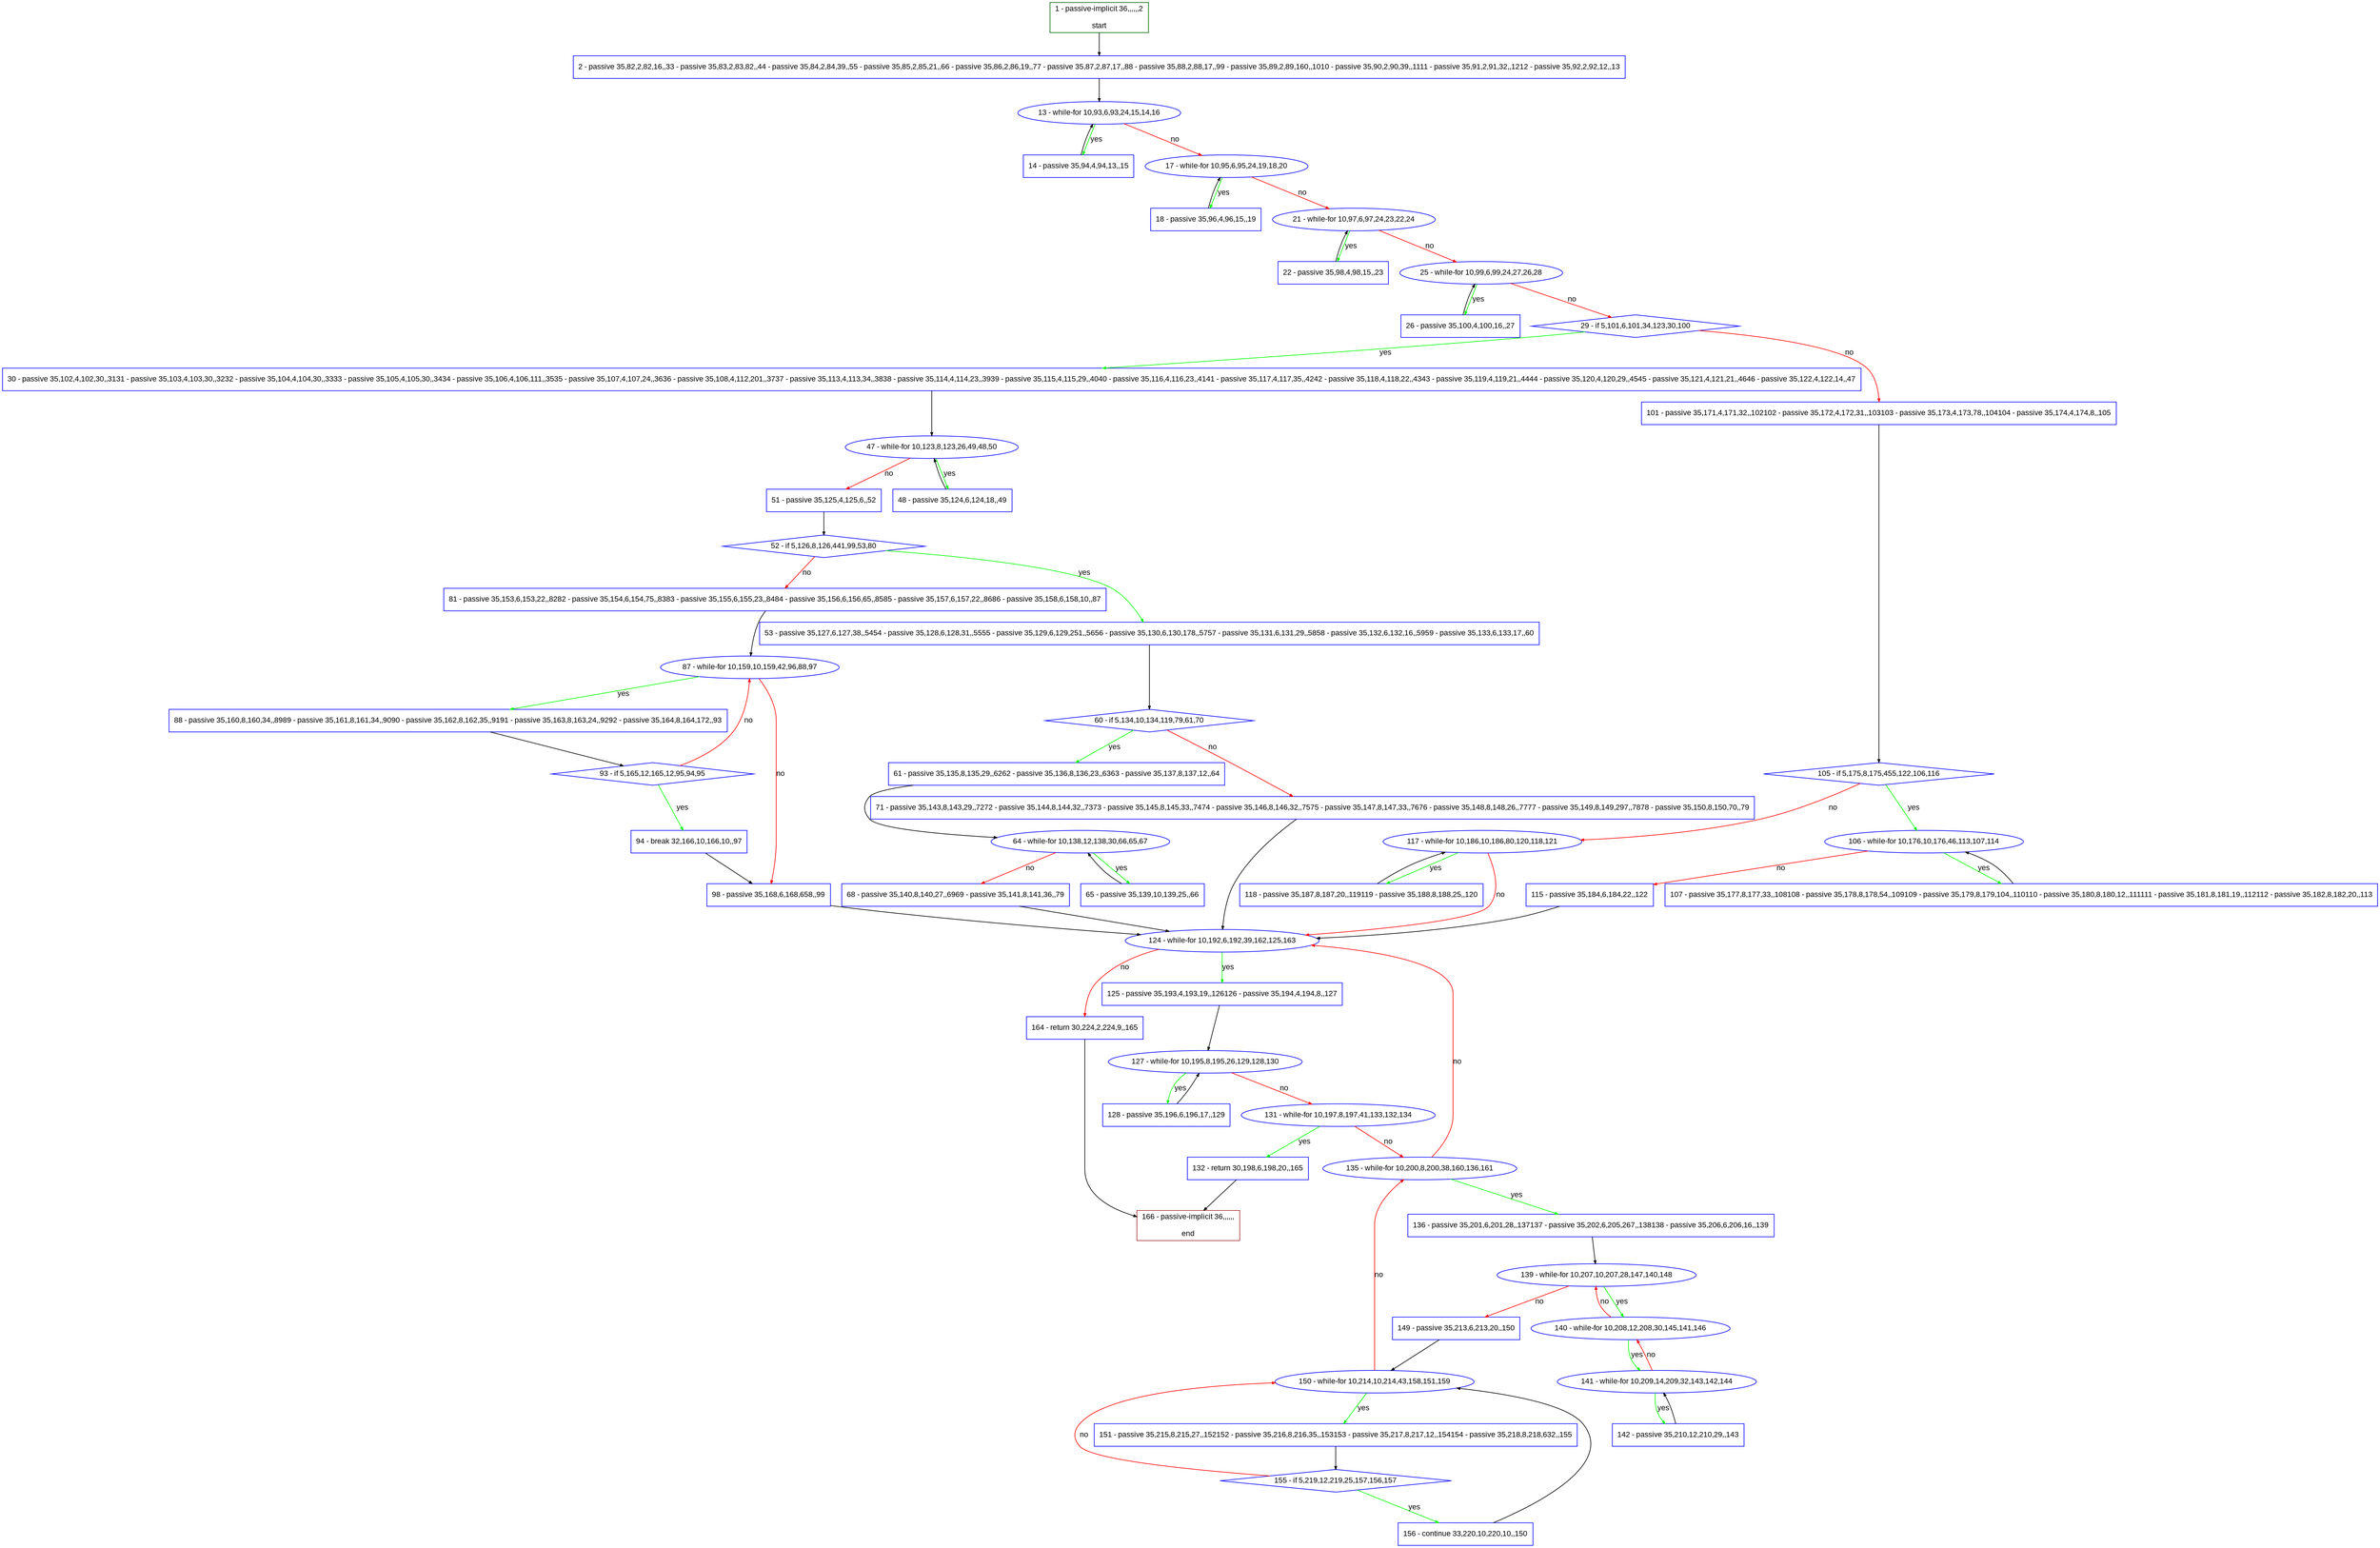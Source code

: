 digraph "" {
  graph [pack="true", label="", fontsize="12", packmode="clust", fontname="Arial", fillcolor="#FFFFCC", bgcolor="white", style="rounded,filled", compound="true"];
  node [node_initialized="no", label="", color="grey", fontsize="12", fillcolor="white", fontname="Arial", style="filled", shape="rectangle", compound="true", fixedsize="false"];
  edge [fontcolor="black", arrowhead="normal", arrowtail="none", arrowsize="0.5", ltail="", label="", color="black", fontsize="12", lhead="", fontname="Arial", dir="forward", compound="true"];
  __N1 [label="2 - passive 35,82,2,82,16,,33 - passive 35,83,2,83,82,,44 - passive 35,84,2,84,39,,55 - passive 35,85,2,85,21,,66 - passive 35,86,2,86,19,,77 - passive 35,87,2,87,17,,88 - passive 35,88,2,88,17,,99 - passive 35,89,2,89,160,,1010 - passive 35,90,2,90,39,,1111 - passive 35,91,2,91,32,,1212 - passive 35,92,2,92,12,,13", color="#0000ff", fillcolor="#ffffff", style="filled", shape="box"];
  __N2 [label="1 - passive-implicit 36,,,,,,2\n\nstart", color="#006400", fillcolor="#ffffff", style="filled", shape="box"];
  __N3 [label="13 - while-for 10,93,6,93,24,15,14,16", color="#0000ff", fillcolor="#ffffff", style="filled", shape="oval"];
  __N4 [label="14 - passive 35,94,4,94,13,,15", color="#0000ff", fillcolor="#ffffff", style="filled", shape="box"];
  __N5 [label="17 - while-for 10,95,6,95,24,19,18,20", color="#0000ff", fillcolor="#ffffff", style="filled", shape="oval"];
  __N6 [label="18 - passive 35,96,4,96,15,,19", color="#0000ff", fillcolor="#ffffff", style="filled", shape="box"];
  __N7 [label="21 - while-for 10,97,6,97,24,23,22,24", color="#0000ff", fillcolor="#ffffff", style="filled", shape="oval"];
  __N8 [label="22 - passive 35,98,4,98,15,,23", color="#0000ff", fillcolor="#ffffff", style="filled", shape="box"];
  __N9 [label="25 - while-for 10,99,6,99,24,27,26,28", color="#0000ff", fillcolor="#ffffff", style="filled", shape="oval"];
  __N10 [label="26 - passive 35,100,4,100,16,,27", color="#0000ff", fillcolor="#ffffff", style="filled", shape="box"];
  __N11 [label="29 - if 5,101,6,101,34,123,30,100", color="#0000ff", fillcolor="#ffffff", style="filled", shape="diamond"];
  __N12 [label="30 - passive 35,102,4,102,30,,3131 - passive 35,103,4,103,30,,3232 - passive 35,104,4,104,30,,3333 - passive 35,105,4,105,30,,3434 - passive 35,106,4,106,111,,3535 - passive 35,107,4,107,24,,3636 - passive 35,108,4,112,201,,3737 - passive 35,113,4,113,34,,3838 - passive 35,114,4,114,23,,3939 - passive 35,115,4,115,29,,4040 - passive 35,116,4,116,23,,4141 - passive 35,117,4,117,35,,4242 - passive 35,118,4,118,22,,4343 - passive 35,119,4,119,21,,4444 - passive 35,120,4,120,29,,4545 - passive 35,121,4,121,21,,4646 - passive 35,122,4,122,14,,47", color="#0000ff", fillcolor="#ffffff", style="filled", shape="box"];
  __N13 [label="101 - passive 35,171,4,171,32,,102102 - passive 35,172,4,172,31,,103103 - passive 35,173,4,173,78,,104104 - passive 35,174,4,174,8,,105", color="#0000ff", fillcolor="#ffffff", style="filled", shape="box"];
  __N14 [label="47 - while-for 10,123,8,123,26,49,48,50", color="#0000ff", fillcolor="#ffffff", style="filled", shape="oval"];
  __N15 [label="48 - passive 35,124,6,124,18,,49", color="#0000ff", fillcolor="#ffffff", style="filled", shape="box"];
  __N16 [label="51 - passive 35,125,4,125,6,,52", color="#0000ff", fillcolor="#ffffff", style="filled", shape="box"];
  __N17 [label="52 - if 5,126,8,126,441,99,53,80", color="#0000ff", fillcolor="#ffffff", style="filled", shape="diamond"];
  __N18 [label="53 - passive 35,127,6,127,38,,5454 - passive 35,128,6,128,31,,5555 - passive 35,129,6,129,251,,5656 - passive 35,130,6,130,178,,5757 - passive 35,131,6,131,29,,5858 - passive 35,132,6,132,16,,5959 - passive 35,133,6,133,17,,60", color="#0000ff", fillcolor="#ffffff", style="filled", shape="box"];
  __N19 [label="81 - passive 35,153,6,153,22,,8282 - passive 35,154,6,154,75,,8383 - passive 35,155,6,155,23,,8484 - passive 35,156,6,156,65,,8585 - passive 35,157,6,157,22,,8686 - passive 35,158,6,158,10,,87", color="#0000ff", fillcolor="#ffffff", style="filled", shape="box"];
  __N20 [label="60 - if 5,134,10,134,119,79,61,70", color="#0000ff", fillcolor="#ffffff", style="filled", shape="diamond"];
  __N21 [label="61 - passive 35,135,8,135,29,,6262 - passive 35,136,8,136,23,,6363 - passive 35,137,8,137,12,,64", color="#0000ff", fillcolor="#ffffff", style="filled", shape="box"];
  __N22 [label="71 - passive 35,143,8,143,29,,7272 - passive 35,144,8,144,32,,7373 - passive 35,145,8,145,33,,7474 - passive 35,146,8,146,32,,7575 - passive 35,147,8,147,33,,7676 - passive 35,148,8,148,26,,7777 - passive 35,149,8,149,297,,7878 - passive 35,150,8,150,70,,79", color="#0000ff", fillcolor="#ffffff", style="filled", shape="box"];
  __N23 [label="64 - while-for 10,138,12,138,30,66,65,67", color="#0000ff", fillcolor="#ffffff", style="filled", shape="oval"];
  __N24 [label="65 - passive 35,139,10,139,25,,66", color="#0000ff", fillcolor="#ffffff", style="filled", shape="box"];
  __N25 [label="68 - passive 35,140,8,140,27,,6969 - passive 35,141,8,141,36,,79", color="#0000ff", fillcolor="#ffffff", style="filled", shape="box"];
  __N26 [label="124 - while-for 10,192,6,192,39,162,125,163", color="#0000ff", fillcolor="#ffffff", style="filled", shape="oval"];
  __N27 [label="87 - while-for 10,159,10,159,42,96,88,97", color="#0000ff", fillcolor="#ffffff", style="filled", shape="oval"];
  __N28 [label="88 - passive 35,160,8,160,34,,8989 - passive 35,161,8,161,34,,9090 - passive 35,162,8,162,35,,9191 - passive 35,163,8,163,24,,9292 - passive 35,164,8,164,172,,93", color="#0000ff", fillcolor="#ffffff", style="filled", shape="box"];
  __N29 [label="98 - passive 35,168,6,168,658,,99", color="#0000ff", fillcolor="#ffffff", style="filled", shape="box"];
  __N30 [label="93 - if 5,165,12,165,12,95,94,95", color="#0000ff", fillcolor="#ffffff", style="filled", shape="diamond"];
  __N31 [label="94 - break 32,166,10,166,10,,97", color="#0000ff", fillcolor="#ffffff", style="filled", shape="box"];
  __N32 [label="105 - if 5,175,8,175,455,122,106,116", color="#0000ff", fillcolor="#ffffff", style="filled", shape="diamond"];
  __N33 [label="106 - while-for 10,176,10,176,46,113,107,114", color="#0000ff", fillcolor="#ffffff", style="filled", shape="oval"];
  __N34 [label="117 - while-for 10,186,10,186,80,120,118,121", color="#0000ff", fillcolor="#ffffff", style="filled", shape="oval"];
  __N35 [label="107 - passive 35,177,8,177,33,,108108 - passive 35,178,8,178,54,,109109 - passive 35,179,8,179,104,,110110 - passive 35,180,8,180,12,,111111 - passive 35,181,8,181,19,,112112 - passive 35,182,8,182,20,,113", color="#0000ff", fillcolor="#ffffff", style="filled", shape="box"];
  __N36 [label="115 - passive 35,184,6,184,22,,122", color="#0000ff", fillcolor="#ffffff", style="filled", shape="box"];
  __N37 [label="118 - passive 35,187,8,187,20,,119119 - passive 35,188,8,188,25,,120", color="#0000ff", fillcolor="#ffffff", style="filled", shape="box"];
  __N38 [label="125 - passive 35,193,4,193,19,,126126 - passive 35,194,4,194,8,,127", color="#0000ff", fillcolor="#ffffff", style="filled", shape="box"];
  __N39 [label="164 - return 30,224,2,224,9,,165", color="#0000ff", fillcolor="#ffffff", style="filled", shape="box"];
  __N40 [label="127 - while-for 10,195,8,195,26,129,128,130", color="#0000ff", fillcolor="#ffffff", style="filled", shape="oval"];
  __N41 [label="128 - passive 35,196,6,196,17,,129", color="#0000ff", fillcolor="#ffffff", style="filled", shape="box"];
  __N42 [label="131 - while-for 10,197,8,197,41,133,132,134", color="#0000ff", fillcolor="#ffffff", style="filled", shape="oval"];
  __N43 [label="132 - return 30,198,6,198,20,,165", color="#0000ff", fillcolor="#ffffff", style="filled", shape="box"];
  __N44 [label="135 - while-for 10,200,8,200,38,160,136,161", color="#0000ff", fillcolor="#ffffff", style="filled", shape="oval"];
  __N45 [label="166 - passive-implicit 36,,,,,,\n\nend", color="#a52a2a", fillcolor="#ffffff", style="filled", shape="box"];
  __N46 [label="136 - passive 35,201,6,201,28,,137137 - passive 35,202,6,205,267,,138138 - passive 35,206,6,206,16,,139", color="#0000ff", fillcolor="#ffffff", style="filled", shape="box"];
  __N47 [label="139 - while-for 10,207,10,207,28,147,140,148", color="#0000ff", fillcolor="#ffffff", style="filled", shape="oval"];
  __N48 [label="140 - while-for 10,208,12,208,30,145,141,146", color="#0000ff", fillcolor="#ffffff", style="filled", shape="oval"];
  __N49 [label="149 - passive 35,213,6,213,20,,150", color="#0000ff", fillcolor="#ffffff", style="filled", shape="box"];
  __N50 [label="141 - while-for 10,209,14,209,32,143,142,144", color="#0000ff", fillcolor="#ffffff", style="filled", shape="oval"];
  __N51 [label="142 - passive 35,210,12,210,29,,143", color="#0000ff", fillcolor="#ffffff", style="filled", shape="box"];
  __N52 [label="150 - while-for 10,214,10,214,43,158,151,159", color="#0000ff", fillcolor="#ffffff", style="filled", shape="oval"];
  __N53 [label="151 - passive 35,215,8,215,27,,152152 - passive 35,216,8,216,35,,153153 - passive 35,217,8,217,12,,154154 - passive 35,218,8,218,632,,155", color="#0000ff", fillcolor="#ffffff", style="filled", shape="box"];
  __N54 [label="155 - if 5,219,12,219,25,157,156,157", color="#0000ff", fillcolor="#ffffff", style="filled", shape="diamond"];
  __N55 [label="156 - continue 33,220,10,220,10,,150", color="#0000ff", fillcolor="#ffffff", style="filled", shape="box"];
  __N2 -> __N1 [arrowhead="normal", arrowtail="none", color="#000000", label="", dir="forward"];
  __N1 -> __N3 [arrowhead="normal", arrowtail="none", color="#000000", label="", dir="forward"];
  __N3 -> __N4 [arrowhead="normal", arrowtail="none", color="#00ff00", label="yes", dir="forward"];
  __N4 -> __N3 [arrowhead="normal", arrowtail="none", color="#000000", label="", dir="forward"];
  __N3 -> __N5 [arrowhead="normal", arrowtail="none", color="#ff0000", label="no", dir="forward"];
  __N5 -> __N6 [arrowhead="normal", arrowtail="none", color="#00ff00", label="yes", dir="forward"];
  __N6 -> __N5 [arrowhead="normal", arrowtail="none", color="#000000", label="", dir="forward"];
  __N5 -> __N7 [arrowhead="normal", arrowtail="none", color="#ff0000", label="no", dir="forward"];
  __N7 -> __N8 [arrowhead="normal", arrowtail="none", color="#00ff00", label="yes", dir="forward"];
  __N8 -> __N7 [arrowhead="normal", arrowtail="none", color="#000000", label="", dir="forward"];
  __N7 -> __N9 [arrowhead="normal", arrowtail="none", color="#ff0000", label="no", dir="forward"];
  __N9 -> __N10 [arrowhead="normal", arrowtail="none", color="#00ff00", label="yes", dir="forward"];
  __N10 -> __N9 [arrowhead="normal", arrowtail="none", color="#000000", label="", dir="forward"];
  __N9 -> __N11 [arrowhead="normal", arrowtail="none", color="#ff0000", label="no", dir="forward"];
  __N11 -> __N12 [arrowhead="normal", arrowtail="none", color="#00ff00", label="yes", dir="forward"];
  __N11 -> __N13 [arrowhead="normal", arrowtail="none", color="#ff0000", label="no", dir="forward"];
  __N12 -> __N14 [arrowhead="normal", arrowtail="none", color="#000000", label="", dir="forward"];
  __N14 -> __N15 [arrowhead="normal", arrowtail="none", color="#00ff00", label="yes", dir="forward"];
  __N15 -> __N14 [arrowhead="normal", arrowtail="none", color="#000000", label="", dir="forward"];
  __N14 -> __N16 [arrowhead="normal", arrowtail="none", color="#ff0000", label="no", dir="forward"];
  __N16 -> __N17 [arrowhead="normal", arrowtail="none", color="#000000", label="", dir="forward"];
  __N17 -> __N18 [arrowhead="normal", arrowtail="none", color="#00ff00", label="yes", dir="forward"];
  __N17 -> __N19 [arrowhead="normal", arrowtail="none", color="#ff0000", label="no", dir="forward"];
  __N18 -> __N20 [arrowhead="normal", arrowtail="none", color="#000000", label="", dir="forward"];
  __N20 -> __N21 [arrowhead="normal", arrowtail="none", color="#00ff00", label="yes", dir="forward"];
  __N20 -> __N22 [arrowhead="normal", arrowtail="none", color="#ff0000", label="no", dir="forward"];
  __N21 -> __N23 [arrowhead="normal", arrowtail="none", color="#000000", label="", dir="forward"];
  __N23 -> __N24 [arrowhead="normal", arrowtail="none", color="#00ff00", label="yes", dir="forward"];
  __N24 -> __N23 [arrowhead="normal", arrowtail="none", color="#000000", label="", dir="forward"];
  __N23 -> __N25 [arrowhead="normal", arrowtail="none", color="#ff0000", label="no", dir="forward"];
  __N25 -> __N26 [arrowhead="normal", arrowtail="none", color="#000000", label="", dir="forward"];
  __N22 -> __N26 [arrowhead="normal", arrowtail="none", color="#000000", label="", dir="forward"];
  __N19 -> __N27 [arrowhead="normal", arrowtail="none", color="#000000", label="", dir="forward"];
  __N27 -> __N28 [arrowhead="normal", arrowtail="none", color="#00ff00", label="yes", dir="forward"];
  __N27 -> __N29 [arrowhead="normal", arrowtail="none", color="#ff0000", label="no", dir="forward"];
  __N28 -> __N30 [arrowhead="normal", arrowtail="none", color="#000000", label="", dir="forward"];
  __N30 -> __N27 [arrowhead="normal", arrowtail="none", color="#ff0000", label="no", dir="forward"];
  __N30 -> __N31 [arrowhead="normal", arrowtail="none", color="#00ff00", label="yes", dir="forward"];
  __N31 -> __N29 [arrowhead="normal", arrowtail="none", color="#000000", label="", dir="forward"];
  __N29 -> __N26 [arrowhead="normal", arrowtail="none", color="#000000", label="", dir="forward"];
  __N13 -> __N32 [arrowhead="normal", arrowtail="none", color="#000000", label="", dir="forward"];
  __N32 -> __N33 [arrowhead="normal", arrowtail="none", color="#00ff00", label="yes", dir="forward"];
  __N32 -> __N34 [arrowhead="normal", arrowtail="none", color="#ff0000", label="no", dir="forward"];
  __N33 -> __N35 [arrowhead="normal", arrowtail="none", color="#00ff00", label="yes", dir="forward"];
  __N35 -> __N33 [arrowhead="normal", arrowtail="none", color="#000000", label="", dir="forward"];
  __N33 -> __N36 [arrowhead="normal", arrowtail="none", color="#ff0000", label="no", dir="forward"];
  __N36 -> __N26 [arrowhead="normal", arrowtail="none", color="#000000", label="", dir="forward"];
  __N34 -> __N37 [arrowhead="normal", arrowtail="none", color="#00ff00", label="yes", dir="forward"];
  __N37 -> __N34 [arrowhead="normal", arrowtail="none", color="#000000", label="", dir="forward"];
  __N34 -> __N26 [arrowhead="normal", arrowtail="none", color="#ff0000", label="no", dir="forward"];
  __N26 -> __N38 [arrowhead="normal", arrowtail="none", color="#00ff00", label="yes", dir="forward"];
  __N26 -> __N39 [arrowhead="normal", arrowtail="none", color="#ff0000", label="no", dir="forward"];
  __N38 -> __N40 [arrowhead="normal", arrowtail="none", color="#000000", label="", dir="forward"];
  __N40 -> __N41 [arrowhead="normal", arrowtail="none", color="#00ff00", label="yes", dir="forward"];
  __N41 -> __N40 [arrowhead="normal", arrowtail="none", color="#000000", label="", dir="forward"];
  __N40 -> __N42 [arrowhead="normal", arrowtail="none", color="#ff0000", label="no", dir="forward"];
  __N42 -> __N43 [arrowhead="normal", arrowtail="none", color="#00ff00", label="yes", dir="forward"];
  __N42 -> __N44 [arrowhead="normal", arrowtail="none", color="#ff0000", label="no", dir="forward"];
  __N43 -> __N45 [arrowhead="normal", arrowtail="none", color="#000000", label="", dir="forward"];
  __N44 -> __N26 [arrowhead="normal", arrowtail="none", color="#ff0000", label="no", dir="forward"];
  __N44 -> __N46 [arrowhead="normal", arrowtail="none", color="#00ff00", label="yes", dir="forward"];
  __N46 -> __N47 [arrowhead="normal", arrowtail="none", color="#000000", label="", dir="forward"];
  __N47 -> __N48 [arrowhead="normal", arrowtail="none", color="#00ff00", label="yes", dir="forward"];
  __N48 -> __N47 [arrowhead="normal", arrowtail="none", color="#ff0000", label="no", dir="forward"];
  __N47 -> __N49 [arrowhead="normal", arrowtail="none", color="#ff0000", label="no", dir="forward"];
  __N48 -> __N50 [arrowhead="normal", arrowtail="none", color="#00ff00", label="yes", dir="forward"];
  __N50 -> __N48 [arrowhead="normal", arrowtail="none", color="#ff0000", label="no", dir="forward"];
  __N50 -> __N51 [arrowhead="normal", arrowtail="none", color="#00ff00", label="yes", dir="forward"];
  __N51 -> __N50 [arrowhead="normal", arrowtail="none", color="#000000", label="", dir="forward"];
  __N49 -> __N52 [arrowhead="normal", arrowtail="none", color="#000000", label="", dir="forward"];
  __N52 -> __N44 [arrowhead="normal", arrowtail="none", color="#ff0000", label="no", dir="forward"];
  __N52 -> __N53 [arrowhead="normal", arrowtail="none", color="#00ff00", label="yes", dir="forward"];
  __N53 -> __N54 [arrowhead="normal", arrowtail="none", color="#000000", label="", dir="forward"];
  __N54 -> __N52 [arrowhead="normal", arrowtail="none", color="#ff0000", label="no", dir="forward"];
  __N54 -> __N55 [arrowhead="normal", arrowtail="none", color="#00ff00", label="yes", dir="forward"];
  __N55 -> __N52 [arrowhead="normal", arrowtail="none", color="#000000", label="", dir="forward"];
  __N39 -> __N45 [arrowhead="normal", arrowtail="none", color="#000000", label="", dir="forward"];
}
